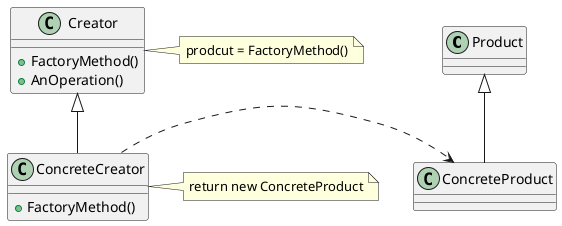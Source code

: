 @startuml


Product <|-- ConcreteProduct

Creator <|-- ConcreteCreator

ConcreteProduct <..left..... ConcreteCreator




class Product{
}

class ConcreteProduct{
}

class Creator{
+ FactoryMethod()
+ AnOperation()
}
note right of Creator
prodcut = FactoryMethod()
end note

class ConcreteCreator{
+ FactoryMethod()
}
note right of ConcreteCreator
return new ConcreteProduct
end note


@enduml